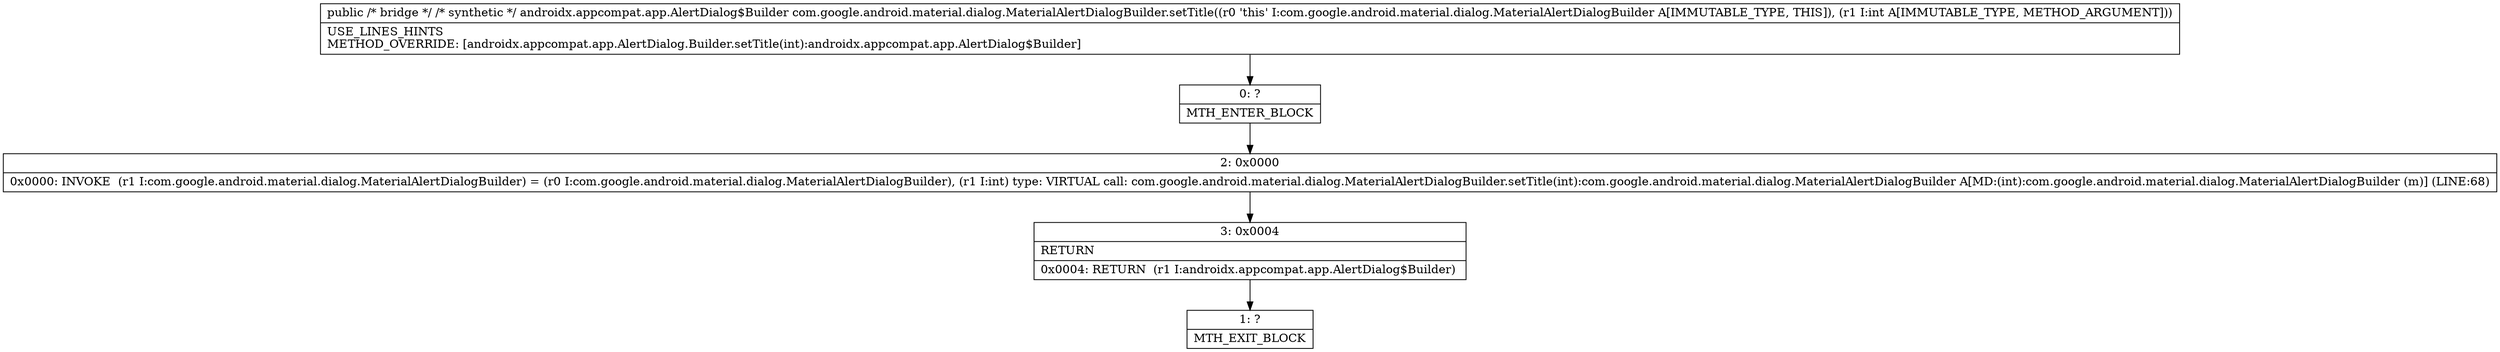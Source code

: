 digraph "CFG forcom.google.android.material.dialog.MaterialAlertDialogBuilder.setTitle(I)Landroidx\/appcompat\/app\/AlertDialog$Builder;" {
Node_0 [shape=record,label="{0\:\ ?|MTH_ENTER_BLOCK\l}"];
Node_2 [shape=record,label="{2\:\ 0x0000|0x0000: INVOKE  (r1 I:com.google.android.material.dialog.MaterialAlertDialogBuilder) = (r0 I:com.google.android.material.dialog.MaterialAlertDialogBuilder), (r1 I:int) type: VIRTUAL call: com.google.android.material.dialog.MaterialAlertDialogBuilder.setTitle(int):com.google.android.material.dialog.MaterialAlertDialogBuilder A[MD:(int):com.google.android.material.dialog.MaterialAlertDialogBuilder (m)] (LINE:68)\l}"];
Node_3 [shape=record,label="{3\:\ 0x0004|RETURN\l|0x0004: RETURN  (r1 I:androidx.appcompat.app.AlertDialog$Builder) \l}"];
Node_1 [shape=record,label="{1\:\ ?|MTH_EXIT_BLOCK\l}"];
MethodNode[shape=record,label="{public \/* bridge *\/ \/* synthetic *\/ androidx.appcompat.app.AlertDialog$Builder com.google.android.material.dialog.MaterialAlertDialogBuilder.setTitle((r0 'this' I:com.google.android.material.dialog.MaterialAlertDialogBuilder A[IMMUTABLE_TYPE, THIS]), (r1 I:int A[IMMUTABLE_TYPE, METHOD_ARGUMENT]))  | USE_LINES_HINTS\lMETHOD_OVERRIDE: [androidx.appcompat.app.AlertDialog.Builder.setTitle(int):androidx.appcompat.app.AlertDialog$Builder]\l}"];
MethodNode -> Node_0;Node_0 -> Node_2;
Node_2 -> Node_3;
Node_3 -> Node_1;
}


